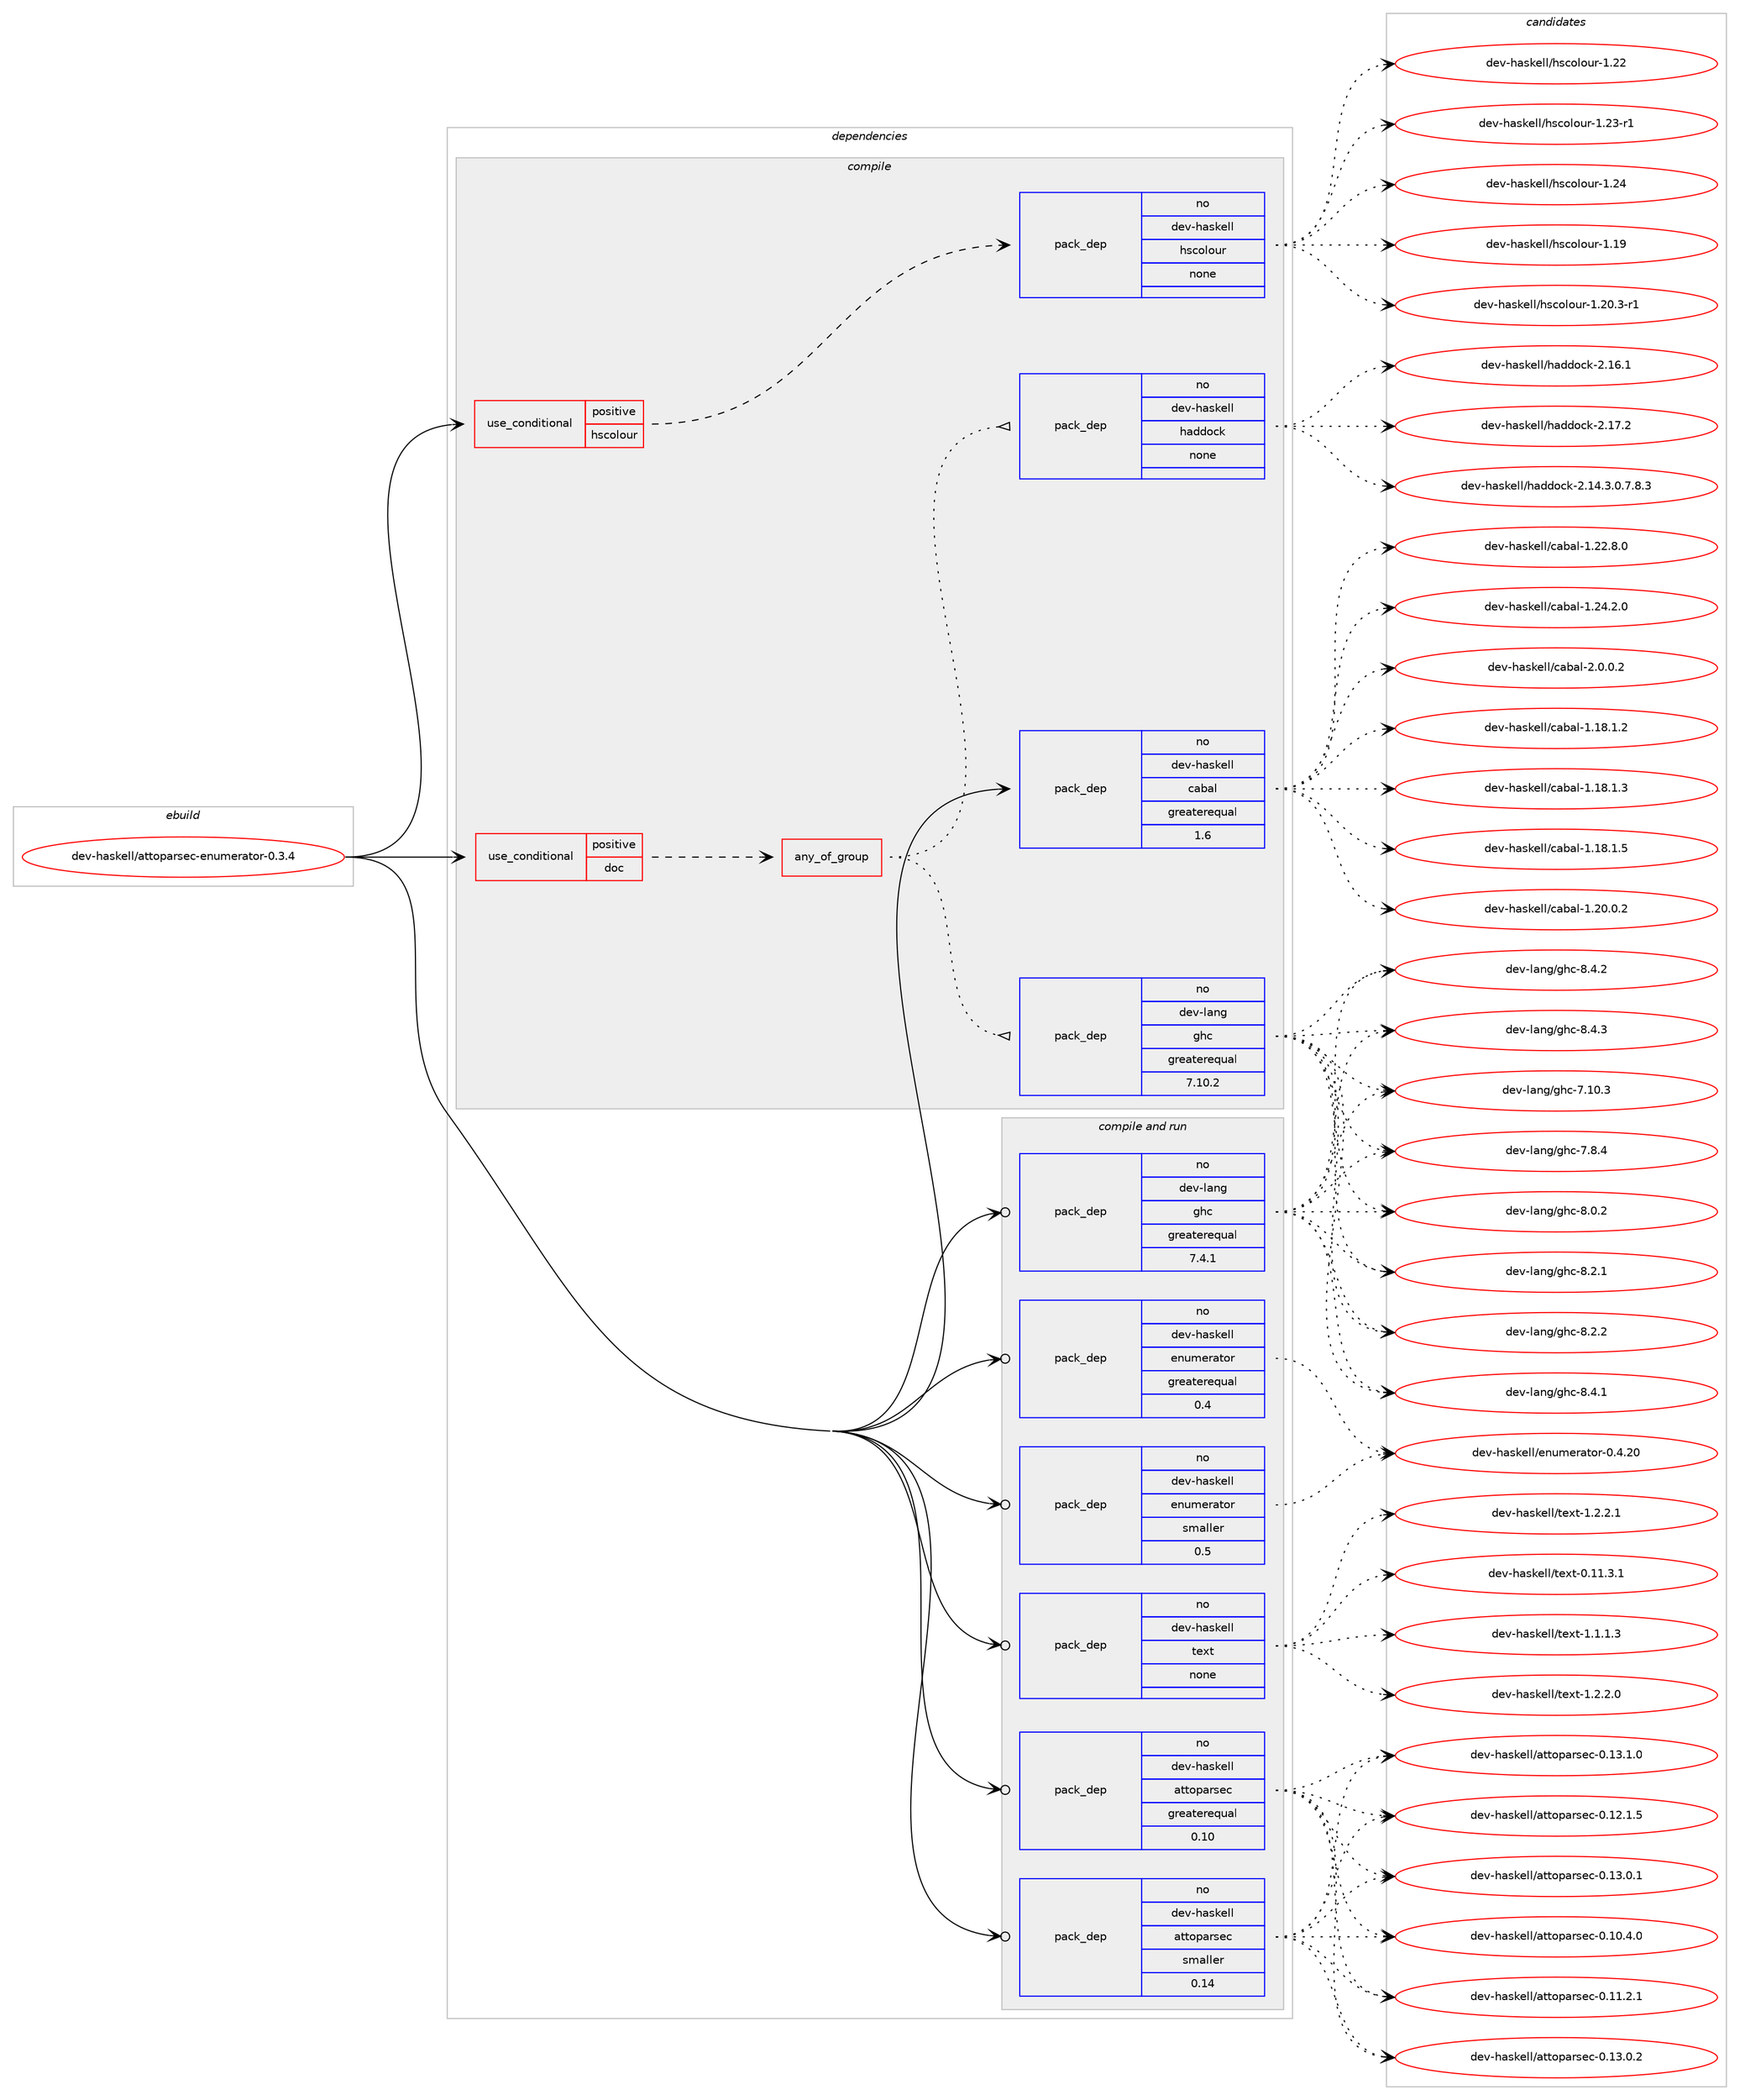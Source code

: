 digraph prolog {

# *************
# Graph options
# *************

newrank=true;
concentrate=true;
compound=true;
graph [rankdir=LR,fontname=Helvetica,fontsize=10,ranksep=1.5];#, ranksep=2.5, nodesep=0.2];
edge  [arrowhead=vee];
node  [fontname=Helvetica,fontsize=10];

# **********
# The ebuild
# **********

subgraph cluster_leftcol {
color=gray;
rank=same;
label=<<i>ebuild</i>>;
id [label="dev-haskell/attoparsec-enumerator-0.3.4", color=red, width=4, href="../dev-haskell/attoparsec-enumerator-0.3.4.svg"];
}

# ****************
# The dependencies
# ****************

subgraph cluster_midcol {
color=gray;
label=<<i>dependencies</i>>;
subgraph cluster_compile {
fillcolor="#eeeeee";
style=filled;
label=<<i>compile</i>>;
subgraph cond358620 {
dependency1326387 [label=<<TABLE BORDER="0" CELLBORDER="1" CELLSPACING="0" CELLPADDING="4"><TR><TD ROWSPAN="3" CELLPADDING="10">use_conditional</TD></TR><TR><TD>positive</TD></TR><TR><TD>doc</TD></TR></TABLE>>, shape=none, color=red];
subgraph any20542 {
dependency1326388 [label=<<TABLE BORDER="0" CELLBORDER="1" CELLSPACING="0" CELLPADDING="4"><TR><TD CELLPADDING="10">any_of_group</TD></TR></TABLE>>, shape=none, color=red];subgraph pack946673 {
dependency1326389 [label=<<TABLE BORDER="0" CELLBORDER="1" CELLSPACING="0" CELLPADDING="4" WIDTH="220"><TR><TD ROWSPAN="6" CELLPADDING="30">pack_dep</TD></TR><TR><TD WIDTH="110">no</TD></TR><TR><TD>dev-haskell</TD></TR><TR><TD>haddock</TD></TR><TR><TD>none</TD></TR><TR><TD></TD></TR></TABLE>>, shape=none, color=blue];
}
dependency1326388:e -> dependency1326389:w [weight=20,style="dotted",arrowhead="oinv"];
subgraph pack946674 {
dependency1326390 [label=<<TABLE BORDER="0" CELLBORDER="1" CELLSPACING="0" CELLPADDING="4" WIDTH="220"><TR><TD ROWSPAN="6" CELLPADDING="30">pack_dep</TD></TR><TR><TD WIDTH="110">no</TD></TR><TR><TD>dev-lang</TD></TR><TR><TD>ghc</TD></TR><TR><TD>greaterequal</TD></TR><TR><TD>7.10.2</TD></TR></TABLE>>, shape=none, color=blue];
}
dependency1326388:e -> dependency1326390:w [weight=20,style="dotted",arrowhead="oinv"];
}
dependency1326387:e -> dependency1326388:w [weight=20,style="dashed",arrowhead="vee"];
}
id:e -> dependency1326387:w [weight=20,style="solid",arrowhead="vee"];
subgraph cond358621 {
dependency1326391 [label=<<TABLE BORDER="0" CELLBORDER="1" CELLSPACING="0" CELLPADDING="4"><TR><TD ROWSPAN="3" CELLPADDING="10">use_conditional</TD></TR><TR><TD>positive</TD></TR><TR><TD>hscolour</TD></TR></TABLE>>, shape=none, color=red];
subgraph pack946675 {
dependency1326392 [label=<<TABLE BORDER="0" CELLBORDER="1" CELLSPACING="0" CELLPADDING="4" WIDTH="220"><TR><TD ROWSPAN="6" CELLPADDING="30">pack_dep</TD></TR><TR><TD WIDTH="110">no</TD></TR><TR><TD>dev-haskell</TD></TR><TR><TD>hscolour</TD></TR><TR><TD>none</TD></TR><TR><TD></TD></TR></TABLE>>, shape=none, color=blue];
}
dependency1326391:e -> dependency1326392:w [weight=20,style="dashed",arrowhead="vee"];
}
id:e -> dependency1326391:w [weight=20,style="solid",arrowhead="vee"];
subgraph pack946676 {
dependency1326393 [label=<<TABLE BORDER="0" CELLBORDER="1" CELLSPACING="0" CELLPADDING="4" WIDTH="220"><TR><TD ROWSPAN="6" CELLPADDING="30">pack_dep</TD></TR><TR><TD WIDTH="110">no</TD></TR><TR><TD>dev-haskell</TD></TR><TR><TD>cabal</TD></TR><TR><TD>greaterequal</TD></TR><TR><TD>1.6</TD></TR></TABLE>>, shape=none, color=blue];
}
id:e -> dependency1326393:w [weight=20,style="solid",arrowhead="vee"];
}
subgraph cluster_compileandrun {
fillcolor="#eeeeee";
style=filled;
label=<<i>compile and run</i>>;
subgraph pack946677 {
dependency1326394 [label=<<TABLE BORDER="0" CELLBORDER="1" CELLSPACING="0" CELLPADDING="4" WIDTH="220"><TR><TD ROWSPAN="6" CELLPADDING="30">pack_dep</TD></TR><TR><TD WIDTH="110">no</TD></TR><TR><TD>dev-haskell</TD></TR><TR><TD>attoparsec</TD></TR><TR><TD>greaterequal</TD></TR><TR><TD>0.10</TD></TR></TABLE>>, shape=none, color=blue];
}
id:e -> dependency1326394:w [weight=20,style="solid",arrowhead="odotvee"];
subgraph pack946678 {
dependency1326395 [label=<<TABLE BORDER="0" CELLBORDER="1" CELLSPACING="0" CELLPADDING="4" WIDTH="220"><TR><TD ROWSPAN="6" CELLPADDING="30">pack_dep</TD></TR><TR><TD WIDTH="110">no</TD></TR><TR><TD>dev-haskell</TD></TR><TR><TD>attoparsec</TD></TR><TR><TD>smaller</TD></TR><TR><TD>0.14</TD></TR></TABLE>>, shape=none, color=blue];
}
id:e -> dependency1326395:w [weight=20,style="solid",arrowhead="odotvee"];
subgraph pack946679 {
dependency1326396 [label=<<TABLE BORDER="0" CELLBORDER="1" CELLSPACING="0" CELLPADDING="4" WIDTH="220"><TR><TD ROWSPAN="6" CELLPADDING="30">pack_dep</TD></TR><TR><TD WIDTH="110">no</TD></TR><TR><TD>dev-haskell</TD></TR><TR><TD>enumerator</TD></TR><TR><TD>greaterequal</TD></TR><TR><TD>0.4</TD></TR></TABLE>>, shape=none, color=blue];
}
id:e -> dependency1326396:w [weight=20,style="solid",arrowhead="odotvee"];
subgraph pack946680 {
dependency1326397 [label=<<TABLE BORDER="0" CELLBORDER="1" CELLSPACING="0" CELLPADDING="4" WIDTH="220"><TR><TD ROWSPAN="6" CELLPADDING="30">pack_dep</TD></TR><TR><TD WIDTH="110">no</TD></TR><TR><TD>dev-haskell</TD></TR><TR><TD>enumerator</TD></TR><TR><TD>smaller</TD></TR><TR><TD>0.5</TD></TR></TABLE>>, shape=none, color=blue];
}
id:e -> dependency1326397:w [weight=20,style="solid",arrowhead="odotvee"];
subgraph pack946681 {
dependency1326398 [label=<<TABLE BORDER="0" CELLBORDER="1" CELLSPACING="0" CELLPADDING="4" WIDTH="220"><TR><TD ROWSPAN="6" CELLPADDING="30">pack_dep</TD></TR><TR><TD WIDTH="110">no</TD></TR><TR><TD>dev-haskell</TD></TR><TR><TD>text</TD></TR><TR><TD>none</TD></TR><TR><TD></TD></TR></TABLE>>, shape=none, color=blue];
}
id:e -> dependency1326398:w [weight=20,style="solid",arrowhead="odotvee"];
subgraph pack946682 {
dependency1326399 [label=<<TABLE BORDER="0" CELLBORDER="1" CELLSPACING="0" CELLPADDING="4" WIDTH="220"><TR><TD ROWSPAN="6" CELLPADDING="30">pack_dep</TD></TR><TR><TD WIDTH="110">no</TD></TR><TR><TD>dev-lang</TD></TR><TR><TD>ghc</TD></TR><TR><TD>greaterequal</TD></TR><TR><TD>7.4.1</TD></TR></TABLE>>, shape=none, color=blue];
}
id:e -> dependency1326399:w [weight=20,style="solid",arrowhead="odotvee"];
}
subgraph cluster_run {
fillcolor="#eeeeee";
style=filled;
label=<<i>run</i>>;
}
}

# **************
# The candidates
# **************

subgraph cluster_choices {
rank=same;
color=gray;
label=<<i>candidates</i>>;

subgraph choice946673 {
color=black;
nodesep=1;
choice1001011184510497115107101108108471049710010011199107455046495246514648465546564651 [label="dev-haskell/haddock-2.14.3.0.7.8.3", color=red, width=4,href="../dev-haskell/haddock-2.14.3.0.7.8.3.svg"];
choice100101118451049711510710110810847104971001001119910745504649544649 [label="dev-haskell/haddock-2.16.1", color=red, width=4,href="../dev-haskell/haddock-2.16.1.svg"];
choice100101118451049711510710110810847104971001001119910745504649554650 [label="dev-haskell/haddock-2.17.2", color=red, width=4,href="../dev-haskell/haddock-2.17.2.svg"];
dependency1326389:e -> choice1001011184510497115107101108108471049710010011199107455046495246514648465546564651:w [style=dotted,weight="100"];
dependency1326389:e -> choice100101118451049711510710110810847104971001001119910745504649544649:w [style=dotted,weight="100"];
dependency1326389:e -> choice100101118451049711510710110810847104971001001119910745504649554650:w [style=dotted,weight="100"];
}
subgraph choice946674 {
color=black;
nodesep=1;
choice1001011184510897110103471031049945554649484651 [label="dev-lang/ghc-7.10.3", color=red, width=4,href="../dev-lang/ghc-7.10.3.svg"];
choice10010111845108971101034710310499455546564652 [label="dev-lang/ghc-7.8.4", color=red, width=4,href="../dev-lang/ghc-7.8.4.svg"];
choice10010111845108971101034710310499455646484650 [label="dev-lang/ghc-8.0.2", color=red, width=4,href="../dev-lang/ghc-8.0.2.svg"];
choice10010111845108971101034710310499455646504649 [label="dev-lang/ghc-8.2.1", color=red, width=4,href="../dev-lang/ghc-8.2.1.svg"];
choice10010111845108971101034710310499455646504650 [label="dev-lang/ghc-8.2.2", color=red, width=4,href="../dev-lang/ghc-8.2.2.svg"];
choice10010111845108971101034710310499455646524649 [label="dev-lang/ghc-8.4.1", color=red, width=4,href="../dev-lang/ghc-8.4.1.svg"];
choice10010111845108971101034710310499455646524650 [label="dev-lang/ghc-8.4.2", color=red, width=4,href="../dev-lang/ghc-8.4.2.svg"];
choice10010111845108971101034710310499455646524651 [label="dev-lang/ghc-8.4.3", color=red, width=4,href="../dev-lang/ghc-8.4.3.svg"];
dependency1326390:e -> choice1001011184510897110103471031049945554649484651:w [style=dotted,weight="100"];
dependency1326390:e -> choice10010111845108971101034710310499455546564652:w [style=dotted,weight="100"];
dependency1326390:e -> choice10010111845108971101034710310499455646484650:w [style=dotted,weight="100"];
dependency1326390:e -> choice10010111845108971101034710310499455646504649:w [style=dotted,weight="100"];
dependency1326390:e -> choice10010111845108971101034710310499455646504650:w [style=dotted,weight="100"];
dependency1326390:e -> choice10010111845108971101034710310499455646524649:w [style=dotted,weight="100"];
dependency1326390:e -> choice10010111845108971101034710310499455646524650:w [style=dotted,weight="100"];
dependency1326390:e -> choice10010111845108971101034710310499455646524651:w [style=dotted,weight="100"];
}
subgraph choice946675 {
color=black;
nodesep=1;
choice100101118451049711510710110810847104115991111081111171144549464957 [label="dev-haskell/hscolour-1.19", color=red, width=4,href="../dev-haskell/hscolour-1.19.svg"];
choice10010111845104971151071011081084710411599111108111117114454946504846514511449 [label="dev-haskell/hscolour-1.20.3-r1", color=red, width=4,href="../dev-haskell/hscolour-1.20.3-r1.svg"];
choice100101118451049711510710110810847104115991111081111171144549465050 [label="dev-haskell/hscolour-1.22", color=red, width=4,href="../dev-haskell/hscolour-1.22.svg"];
choice1001011184510497115107101108108471041159911110811111711445494650514511449 [label="dev-haskell/hscolour-1.23-r1", color=red, width=4,href="../dev-haskell/hscolour-1.23-r1.svg"];
choice100101118451049711510710110810847104115991111081111171144549465052 [label="dev-haskell/hscolour-1.24", color=red, width=4,href="../dev-haskell/hscolour-1.24.svg"];
dependency1326392:e -> choice100101118451049711510710110810847104115991111081111171144549464957:w [style=dotted,weight="100"];
dependency1326392:e -> choice10010111845104971151071011081084710411599111108111117114454946504846514511449:w [style=dotted,weight="100"];
dependency1326392:e -> choice100101118451049711510710110810847104115991111081111171144549465050:w [style=dotted,weight="100"];
dependency1326392:e -> choice1001011184510497115107101108108471041159911110811111711445494650514511449:w [style=dotted,weight="100"];
dependency1326392:e -> choice100101118451049711510710110810847104115991111081111171144549465052:w [style=dotted,weight="100"];
}
subgraph choice946676 {
color=black;
nodesep=1;
choice10010111845104971151071011081084799979897108454946495646494650 [label="dev-haskell/cabal-1.18.1.2", color=red, width=4,href="../dev-haskell/cabal-1.18.1.2.svg"];
choice10010111845104971151071011081084799979897108454946495646494651 [label="dev-haskell/cabal-1.18.1.3", color=red, width=4,href="../dev-haskell/cabal-1.18.1.3.svg"];
choice10010111845104971151071011081084799979897108454946495646494653 [label="dev-haskell/cabal-1.18.1.5", color=red, width=4,href="../dev-haskell/cabal-1.18.1.5.svg"];
choice10010111845104971151071011081084799979897108454946504846484650 [label="dev-haskell/cabal-1.20.0.2", color=red, width=4,href="../dev-haskell/cabal-1.20.0.2.svg"];
choice10010111845104971151071011081084799979897108454946505046564648 [label="dev-haskell/cabal-1.22.8.0", color=red, width=4,href="../dev-haskell/cabal-1.22.8.0.svg"];
choice10010111845104971151071011081084799979897108454946505246504648 [label="dev-haskell/cabal-1.24.2.0", color=red, width=4,href="../dev-haskell/cabal-1.24.2.0.svg"];
choice100101118451049711510710110810847999798971084550464846484650 [label="dev-haskell/cabal-2.0.0.2", color=red, width=4,href="../dev-haskell/cabal-2.0.0.2.svg"];
dependency1326393:e -> choice10010111845104971151071011081084799979897108454946495646494650:w [style=dotted,weight="100"];
dependency1326393:e -> choice10010111845104971151071011081084799979897108454946495646494651:w [style=dotted,weight="100"];
dependency1326393:e -> choice10010111845104971151071011081084799979897108454946495646494653:w [style=dotted,weight="100"];
dependency1326393:e -> choice10010111845104971151071011081084799979897108454946504846484650:w [style=dotted,weight="100"];
dependency1326393:e -> choice10010111845104971151071011081084799979897108454946505046564648:w [style=dotted,weight="100"];
dependency1326393:e -> choice10010111845104971151071011081084799979897108454946505246504648:w [style=dotted,weight="100"];
dependency1326393:e -> choice100101118451049711510710110810847999798971084550464846484650:w [style=dotted,weight="100"];
}
subgraph choice946677 {
color=black;
nodesep=1;
choice100101118451049711510710110810847971161161111129711411510199454846494846524648 [label="dev-haskell/attoparsec-0.10.4.0", color=red, width=4,href="../dev-haskell/attoparsec-0.10.4.0.svg"];
choice100101118451049711510710110810847971161161111129711411510199454846494946504649 [label="dev-haskell/attoparsec-0.11.2.1", color=red, width=4,href="../dev-haskell/attoparsec-0.11.2.1.svg"];
choice100101118451049711510710110810847971161161111129711411510199454846495046494653 [label="dev-haskell/attoparsec-0.12.1.5", color=red, width=4,href="../dev-haskell/attoparsec-0.12.1.5.svg"];
choice100101118451049711510710110810847971161161111129711411510199454846495146484649 [label="dev-haskell/attoparsec-0.13.0.1", color=red, width=4,href="../dev-haskell/attoparsec-0.13.0.1.svg"];
choice100101118451049711510710110810847971161161111129711411510199454846495146484650 [label="dev-haskell/attoparsec-0.13.0.2", color=red, width=4,href="../dev-haskell/attoparsec-0.13.0.2.svg"];
choice100101118451049711510710110810847971161161111129711411510199454846495146494648 [label="dev-haskell/attoparsec-0.13.1.0", color=red, width=4,href="../dev-haskell/attoparsec-0.13.1.0.svg"];
dependency1326394:e -> choice100101118451049711510710110810847971161161111129711411510199454846494846524648:w [style=dotted,weight="100"];
dependency1326394:e -> choice100101118451049711510710110810847971161161111129711411510199454846494946504649:w [style=dotted,weight="100"];
dependency1326394:e -> choice100101118451049711510710110810847971161161111129711411510199454846495046494653:w [style=dotted,weight="100"];
dependency1326394:e -> choice100101118451049711510710110810847971161161111129711411510199454846495146484649:w [style=dotted,weight="100"];
dependency1326394:e -> choice100101118451049711510710110810847971161161111129711411510199454846495146484650:w [style=dotted,weight="100"];
dependency1326394:e -> choice100101118451049711510710110810847971161161111129711411510199454846495146494648:w [style=dotted,weight="100"];
}
subgraph choice946678 {
color=black;
nodesep=1;
choice100101118451049711510710110810847971161161111129711411510199454846494846524648 [label="dev-haskell/attoparsec-0.10.4.0", color=red, width=4,href="../dev-haskell/attoparsec-0.10.4.0.svg"];
choice100101118451049711510710110810847971161161111129711411510199454846494946504649 [label="dev-haskell/attoparsec-0.11.2.1", color=red, width=4,href="../dev-haskell/attoparsec-0.11.2.1.svg"];
choice100101118451049711510710110810847971161161111129711411510199454846495046494653 [label="dev-haskell/attoparsec-0.12.1.5", color=red, width=4,href="../dev-haskell/attoparsec-0.12.1.5.svg"];
choice100101118451049711510710110810847971161161111129711411510199454846495146484649 [label="dev-haskell/attoparsec-0.13.0.1", color=red, width=4,href="../dev-haskell/attoparsec-0.13.0.1.svg"];
choice100101118451049711510710110810847971161161111129711411510199454846495146484650 [label="dev-haskell/attoparsec-0.13.0.2", color=red, width=4,href="../dev-haskell/attoparsec-0.13.0.2.svg"];
choice100101118451049711510710110810847971161161111129711411510199454846495146494648 [label="dev-haskell/attoparsec-0.13.1.0", color=red, width=4,href="../dev-haskell/attoparsec-0.13.1.0.svg"];
dependency1326395:e -> choice100101118451049711510710110810847971161161111129711411510199454846494846524648:w [style=dotted,weight="100"];
dependency1326395:e -> choice100101118451049711510710110810847971161161111129711411510199454846494946504649:w [style=dotted,weight="100"];
dependency1326395:e -> choice100101118451049711510710110810847971161161111129711411510199454846495046494653:w [style=dotted,weight="100"];
dependency1326395:e -> choice100101118451049711510710110810847971161161111129711411510199454846495146484649:w [style=dotted,weight="100"];
dependency1326395:e -> choice100101118451049711510710110810847971161161111129711411510199454846495146484650:w [style=dotted,weight="100"];
dependency1326395:e -> choice100101118451049711510710110810847971161161111129711411510199454846495146494648:w [style=dotted,weight="100"];
}
subgraph choice946679 {
color=black;
nodesep=1;
choice1001011184510497115107101108108471011101171091011149711611111445484652465048 [label="dev-haskell/enumerator-0.4.20", color=red, width=4,href="../dev-haskell/enumerator-0.4.20.svg"];
dependency1326396:e -> choice1001011184510497115107101108108471011101171091011149711611111445484652465048:w [style=dotted,weight="100"];
}
subgraph choice946680 {
color=black;
nodesep=1;
choice1001011184510497115107101108108471011101171091011149711611111445484652465048 [label="dev-haskell/enumerator-0.4.20", color=red, width=4,href="../dev-haskell/enumerator-0.4.20.svg"];
dependency1326397:e -> choice1001011184510497115107101108108471011101171091011149711611111445484652465048:w [style=dotted,weight="100"];
}
subgraph choice946681 {
color=black;
nodesep=1;
choice100101118451049711510710110810847116101120116454846494946514649 [label="dev-haskell/text-0.11.3.1", color=red, width=4,href="../dev-haskell/text-0.11.3.1.svg"];
choice1001011184510497115107101108108471161011201164549464946494651 [label="dev-haskell/text-1.1.1.3", color=red, width=4,href="../dev-haskell/text-1.1.1.3.svg"];
choice1001011184510497115107101108108471161011201164549465046504648 [label="dev-haskell/text-1.2.2.0", color=red, width=4,href="../dev-haskell/text-1.2.2.0.svg"];
choice1001011184510497115107101108108471161011201164549465046504649 [label="dev-haskell/text-1.2.2.1", color=red, width=4,href="../dev-haskell/text-1.2.2.1.svg"];
dependency1326398:e -> choice100101118451049711510710110810847116101120116454846494946514649:w [style=dotted,weight="100"];
dependency1326398:e -> choice1001011184510497115107101108108471161011201164549464946494651:w [style=dotted,weight="100"];
dependency1326398:e -> choice1001011184510497115107101108108471161011201164549465046504648:w [style=dotted,weight="100"];
dependency1326398:e -> choice1001011184510497115107101108108471161011201164549465046504649:w [style=dotted,weight="100"];
}
subgraph choice946682 {
color=black;
nodesep=1;
choice1001011184510897110103471031049945554649484651 [label="dev-lang/ghc-7.10.3", color=red, width=4,href="../dev-lang/ghc-7.10.3.svg"];
choice10010111845108971101034710310499455546564652 [label="dev-lang/ghc-7.8.4", color=red, width=4,href="../dev-lang/ghc-7.8.4.svg"];
choice10010111845108971101034710310499455646484650 [label="dev-lang/ghc-8.0.2", color=red, width=4,href="../dev-lang/ghc-8.0.2.svg"];
choice10010111845108971101034710310499455646504649 [label="dev-lang/ghc-8.2.1", color=red, width=4,href="../dev-lang/ghc-8.2.1.svg"];
choice10010111845108971101034710310499455646504650 [label="dev-lang/ghc-8.2.2", color=red, width=4,href="../dev-lang/ghc-8.2.2.svg"];
choice10010111845108971101034710310499455646524649 [label="dev-lang/ghc-8.4.1", color=red, width=4,href="../dev-lang/ghc-8.4.1.svg"];
choice10010111845108971101034710310499455646524650 [label="dev-lang/ghc-8.4.2", color=red, width=4,href="../dev-lang/ghc-8.4.2.svg"];
choice10010111845108971101034710310499455646524651 [label="dev-lang/ghc-8.4.3", color=red, width=4,href="../dev-lang/ghc-8.4.3.svg"];
dependency1326399:e -> choice1001011184510897110103471031049945554649484651:w [style=dotted,weight="100"];
dependency1326399:e -> choice10010111845108971101034710310499455546564652:w [style=dotted,weight="100"];
dependency1326399:e -> choice10010111845108971101034710310499455646484650:w [style=dotted,weight="100"];
dependency1326399:e -> choice10010111845108971101034710310499455646504649:w [style=dotted,weight="100"];
dependency1326399:e -> choice10010111845108971101034710310499455646504650:w [style=dotted,weight="100"];
dependency1326399:e -> choice10010111845108971101034710310499455646524649:w [style=dotted,weight="100"];
dependency1326399:e -> choice10010111845108971101034710310499455646524650:w [style=dotted,weight="100"];
dependency1326399:e -> choice10010111845108971101034710310499455646524651:w [style=dotted,weight="100"];
}
}

}
